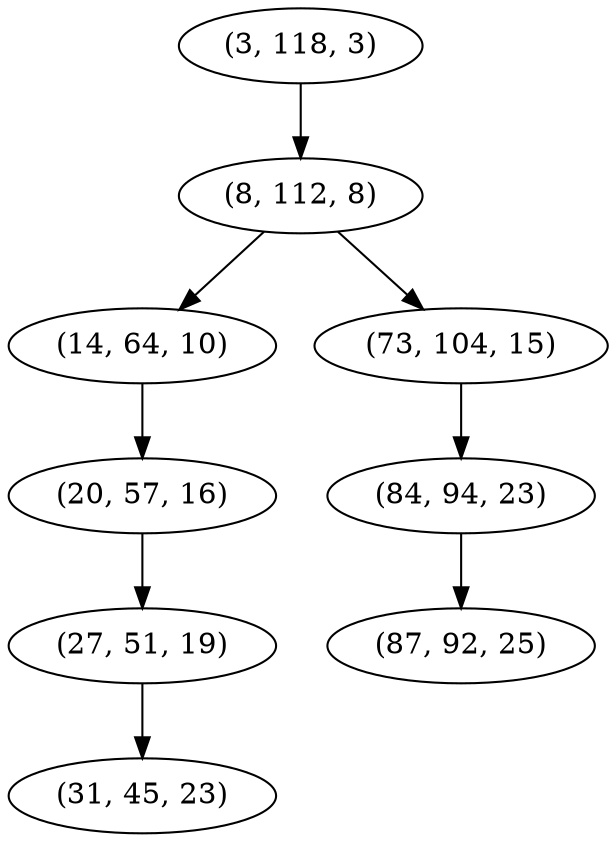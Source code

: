 digraph tree {
    "(3, 118, 3)";
    "(8, 112, 8)";
    "(14, 64, 10)";
    "(20, 57, 16)";
    "(27, 51, 19)";
    "(31, 45, 23)";
    "(73, 104, 15)";
    "(84, 94, 23)";
    "(87, 92, 25)";
    "(3, 118, 3)" -> "(8, 112, 8)";
    "(8, 112, 8)" -> "(14, 64, 10)";
    "(8, 112, 8)" -> "(73, 104, 15)";
    "(14, 64, 10)" -> "(20, 57, 16)";
    "(20, 57, 16)" -> "(27, 51, 19)";
    "(27, 51, 19)" -> "(31, 45, 23)";
    "(73, 104, 15)" -> "(84, 94, 23)";
    "(84, 94, 23)" -> "(87, 92, 25)";
}
